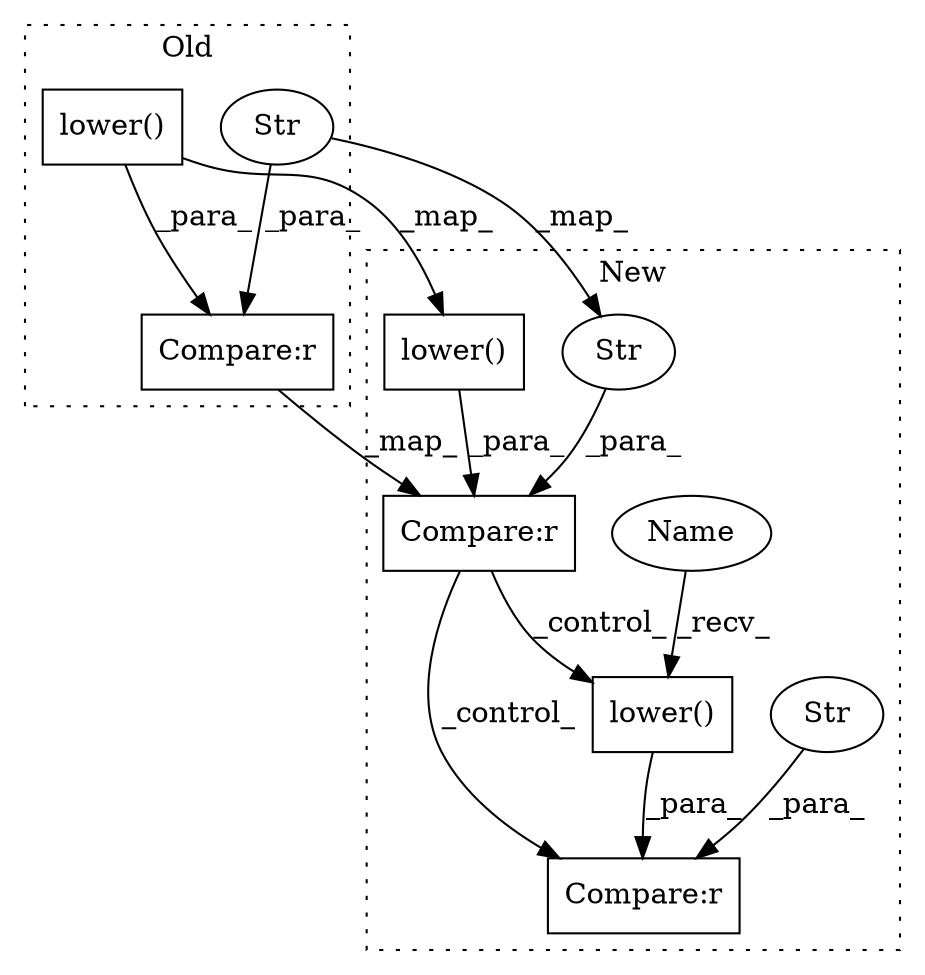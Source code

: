 digraph G {
subgraph cluster0 {
1 [label="lower()" a="75" s="7105" l="20" shape="box"];
7 [label="Compare:r" a="40" s="7105" l="42" shape="box"];
8 [label="Str" a="66" s="7129" l="18" shape="ellipse"];
label = "Old";
style="dotted";
}
subgraph cluster1 {
2 [label="lower()" a="75" s="5482" l="20" shape="box"];
3 [label="Compare:r" a="40" s="5813" l="37" shape="box"];
4 [label="Str" a="66" s="5837" l="13" shape="ellipse"];
5 [label="lower()" a="75" s="5813" l="20" shape="box"];
6 [label="Compare:r" a="40" s="5482" l="42" shape="box"];
9 [label="Str" a="66" s="5506" l="18" shape="ellipse"];
10 [label="Name" a="87" s="5813" l="12" shape="ellipse"];
label = "New";
style="dotted";
}
1 -> 7 [label="_para_"];
1 -> 2 [label="_map_"];
2 -> 6 [label="_para_"];
4 -> 3 [label="_para_"];
5 -> 3 [label="_para_"];
6 -> 5 [label="_control_"];
6 -> 3 [label="_control_"];
7 -> 6 [label="_map_"];
8 -> 9 [label="_map_"];
8 -> 7 [label="_para_"];
9 -> 6 [label="_para_"];
10 -> 5 [label="_recv_"];
}